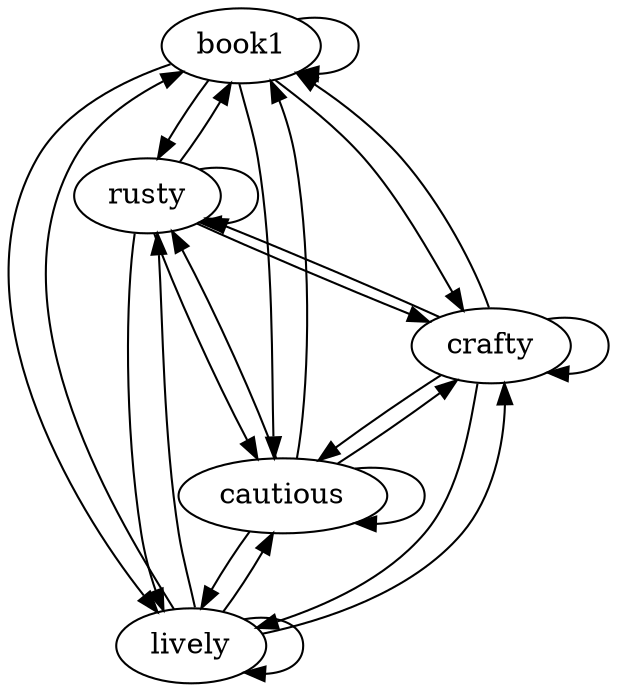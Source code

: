 digraph P  {
     {book1, rusty, lively, cautious, crafty}->{book1, rusty, lively, cautious, crafty}
}
